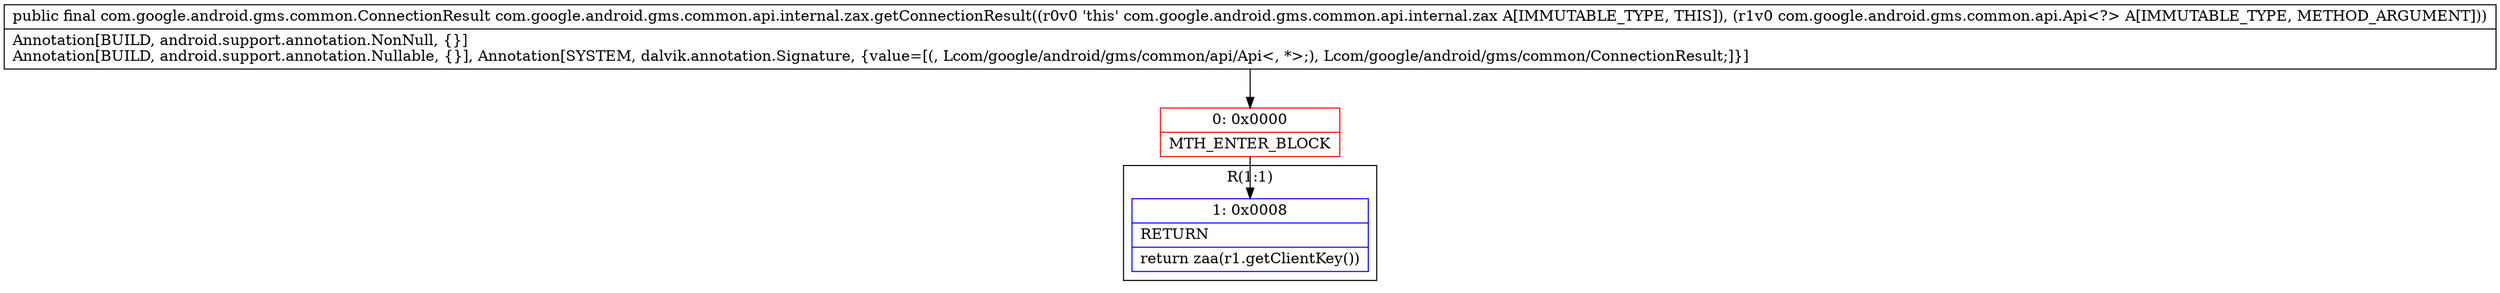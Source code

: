 digraph "CFG forcom.google.android.gms.common.api.internal.zax.getConnectionResult(Lcom\/google\/android\/gms\/common\/api\/Api;)Lcom\/google\/android\/gms\/common\/ConnectionResult;" {
subgraph cluster_Region_1750607642 {
label = "R(1:1)";
node [shape=record,color=blue];
Node_1 [shape=record,label="{1\:\ 0x0008|RETURN\l|return zaa(r1.getClientKey())\l}"];
}
Node_0 [shape=record,color=red,label="{0\:\ 0x0000|MTH_ENTER_BLOCK\l}"];
MethodNode[shape=record,label="{public final com.google.android.gms.common.ConnectionResult com.google.android.gms.common.api.internal.zax.getConnectionResult((r0v0 'this' com.google.android.gms.common.api.internal.zax A[IMMUTABLE_TYPE, THIS]), (r1v0 com.google.android.gms.common.api.Api\<?\> A[IMMUTABLE_TYPE, METHOD_ARGUMENT]))  | Annotation[BUILD, android.support.annotation.NonNull, \{\}]\lAnnotation[BUILD, android.support.annotation.Nullable, \{\}], Annotation[SYSTEM, dalvik.annotation.Signature, \{value=[(, Lcom\/google\/android\/gms\/common\/api\/Api\<, *\>;), Lcom\/google\/android\/gms\/common\/ConnectionResult;]\}]\l}"];
MethodNode -> Node_0;
Node_0 -> Node_1;
}

